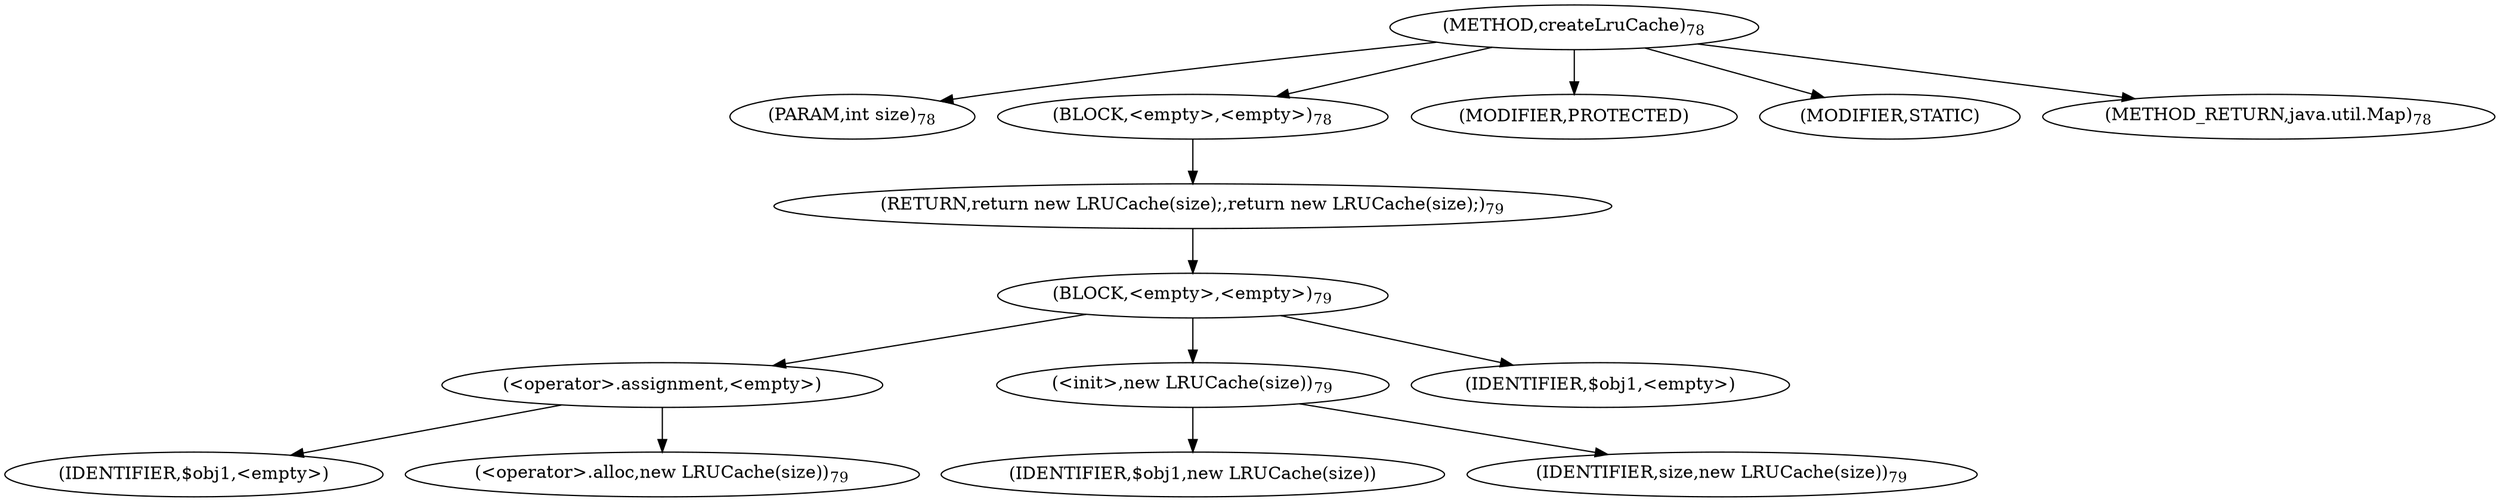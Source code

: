 digraph "createLruCache" {  
"186" [label = <(METHOD,createLruCache)<SUB>78</SUB>> ]
"187" [label = <(PARAM,int size)<SUB>78</SUB>> ]
"188" [label = <(BLOCK,&lt;empty&gt;,&lt;empty&gt;)<SUB>78</SUB>> ]
"189" [label = <(RETURN,return new LRUCache(size);,return new LRUCache(size);)<SUB>79</SUB>> ]
"190" [label = <(BLOCK,&lt;empty&gt;,&lt;empty&gt;)<SUB>79</SUB>> ]
"191" [label = <(&lt;operator&gt;.assignment,&lt;empty&gt;)> ]
"192" [label = <(IDENTIFIER,$obj1,&lt;empty&gt;)> ]
"193" [label = <(&lt;operator&gt;.alloc,new LRUCache(size))<SUB>79</SUB>> ]
"194" [label = <(&lt;init&gt;,new LRUCache(size))<SUB>79</SUB>> ]
"195" [label = <(IDENTIFIER,$obj1,new LRUCache(size))> ]
"196" [label = <(IDENTIFIER,size,new LRUCache(size))<SUB>79</SUB>> ]
"197" [label = <(IDENTIFIER,$obj1,&lt;empty&gt;)> ]
"198" [label = <(MODIFIER,PROTECTED)> ]
"199" [label = <(MODIFIER,STATIC)> ]
"200" [label = <(METHOD_RETURN,java.util.Map)<SUB>78</SUB>> ]
  "186" -> "187" 
  "186" -> "188" 
  "186" -> "198" 
  "186" -> "199" 
  "186" -> "200" 
  "188" -> "189" 
  "189" -> "190" 
  "190" -> "191" 
  "190" -> "194" 
  "190" -> "197" 
  "191" -> "192" 
  "191" -> "193" 
  "194" -> "195" 
  "194" -> "196" 
}
